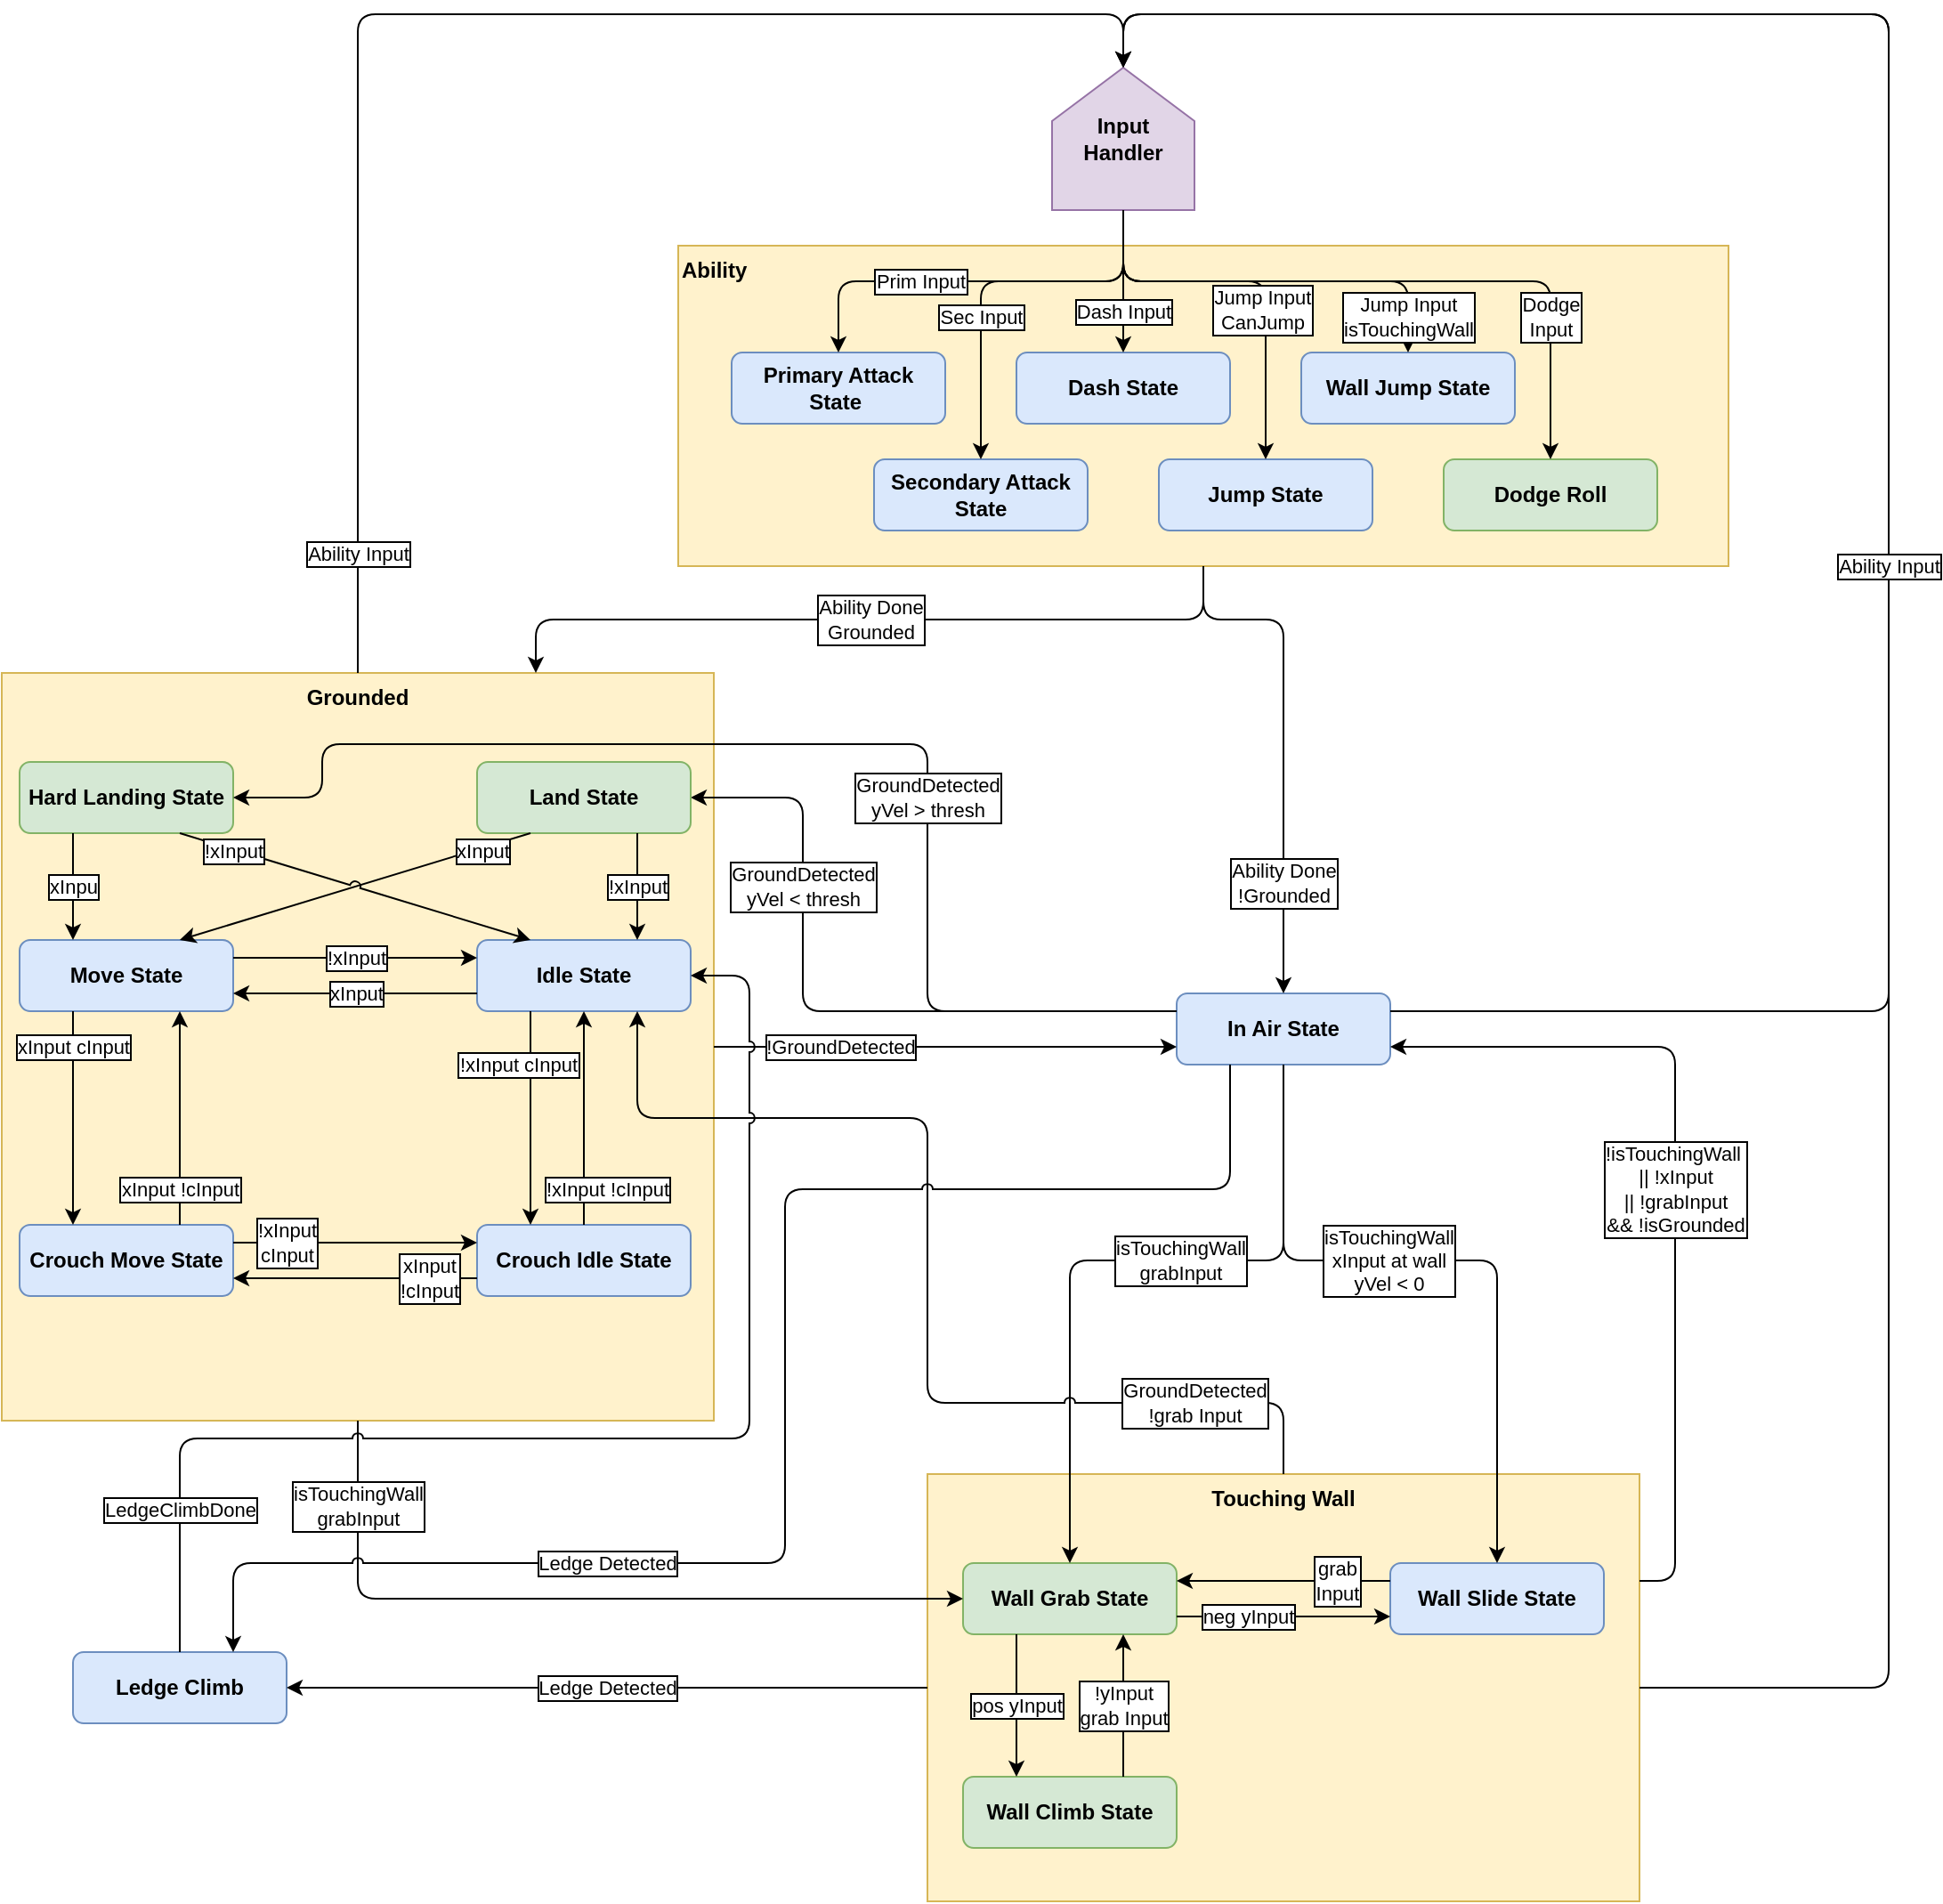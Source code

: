 <mxfile version="14.8.2" type="github" pages="2">
  <diagram id="2fkcVGOvUkkj5CyFWDu6" name="StateMachine">
    <mxGraphModel dx="1022" dy="1594" grid="1" gridSize="10" guides="1" tooltips="1" connect="1" arrows="1" fold="1" page="0" pageScale="1" pageWidth="827" pageHeight="1169" math="0" shadow="0">
      <root>
        <mxCell id="0" />
        <mxCell id="1" parent="0" />
        <mxCell id="2" value="Ability" style="rounded=0;whiteSpace=wrap;html=1;shadow=0;fillColor=#fff2cc;strokeColor=#d6b656;fontStyle=1;verticalAlign=top;align=left;" parent="1" vertex="1">
          <mxGeometry x="820" y="-330" width="590" height="180" as="geometry" />
        </mxCell>
        <mxCell id="3" value="Touching Wall" style="rounded=0;whiteSpace=wrap;html=1;shadow=0;fillColor=#fff2cc;strokeColor=#d6b656;fontStyle=1;verticalAlign=top;" parent="1" vertex="1">
          <mxGeometry x="960" y="360" width="400" height="240" as="geometry" />
        </mxCell>
        <mxCell id="4" value="Grounded" style="rounded=0;whiteSpace=wrap;html=1;shadow=0;fillColor=#fff2cc;strokeColor=#d6b656;fontStyle=1;verticalAlign=top;" parent="1" vertex="1">
          <mxGeometry x="440" y="-90" width="400" height="420" as="geometry" />
        </mxCell>
        <mxCell id="5" value="Move State" style="rounded=1;whiteSpace=wrap;html=1;fillColor=#dae8fc;strokeColor=#6c8ebf;fontStyle=1;verticalAlign=middle;" parent="1" vertex="1">
          <mxGeometry x="450" y="60" width="120" height="40" as="geometry" />
        </mxCell>
        <mxCell id="6" value="Idle State" style="rounded=1;whiteSpace=wrap;html=1;fillColor=#dae8fc;strokeColor=#6c8ebf;fontStyle=1;verticalAlign=middle;" parent="1" vertex="1">
          <mxGeometry x="707" y="60" width="120" height="40" as="geometry" />
        </mxCell>
        <mxCell id="7" value="Jump State" style="rounded=1;whiteSpace=wrap;html=1;fillColor=#dae8fc;strokeColor=#6c8ebf;fontStyle=1;verticalAlign=middle;" parent="1" vertex="1">
          <mxGeometry x="1090" y="-210" width="120" height="40" as="geometry" />
        </mxCell>
        <mxCell id="8" value="In Air State" style="rounded=1;whiteSpace=wrap;html=1;fillColor=#dae8fc;strokeColor=#6c8ebf;fontStyle=1;verticalAlign=middle;" parent="1" vertex="1">
          <mxGeometry x="1100" y="90" width="120" height="40" as="geometry" />
        </mxCell>
        <mxCell id="9" value="Ledge Climb" style="rounded=1;whiteSpace=wrap;html=1;fillColor=#dae8fc;strokeColor=#6c8ebf;fontStyle=1;verticalAlign=middle;" parent="1" vertex="1">
          <mxGeometry x="480" y="460" width="120" height="40" as="geometry" />
        </mxCell>
        <mxCell id="10" value="Dash State&lt;br&gt;" style="rounded=1;whiteSpace=wrap;html=1;fillColor=#dae8fc;strokeColor=#6c8ebf;fontStyle=1;verticalAlign=middle;" parent="1" vertex="1">
          <mxGeometry x="1010" y="-270" width="120" height="40" as="geometry" />
        </mxCell>
        <mxCell id="11" value="Wall Slide State" style="rounded=1;whiteSpace=wrap;html=1;fillColor=#dae8fc;strokeColor=#6c8ebf;fontStyle=1;verticalAlign=middle;" parent="1" vertex="1">
          <mxGeometry x="1220" y="410" width="120" height="40" as="geometry" />
        </mxCell>
        <mxCell id="12" value="Wall Grab State" style="rounded=1;whiteSpace=wrap;html=1;fillColor=#d5e8d4;strokeColor=#82b366;fontStyle=1;verticalAlign=middle;" parent="1" vertex="1">
          <mxGeometry x="980" y="410" width="120" height="40" as="geometry" />
        </mxCell>
        <mxCell id="13" value="Primary Attack State&amp;nbsp;" style="rounded=1;whiteSpace=wrap;html=1;fillColor=#dae8fc;strokeColor=#6c8ebf;fontStyle=1;verticalAlign=middle;" parent="1" vertex="1">
          <mxGeometry x="850" y="-270" width="120" height="40" as="geometry" />
        </mxCell>
        <mxCell id="14" value="Wall Jump State" style="rounded=1;whiteSpace=wrap;html=1;fillColor=#dae8fc;strokeColor=#6c8ebf;fontStyle=1;verticalAlign=middle;" parent="1" vertex="1">
          <mxGeometry x="1170" y="-270.0" width="120" height="40" as="geometry" />
        </mxCell>
        <mxCell id="15" value="Wall Climb State&lt;br&gt;" style="rounded=1;whiteSpace=wrap;html=1;fillColor=#d5e8d4;strokeColor=#82b366;fontStyle=1;verticalAlign=middle;" parent="1" vertex="1">
          <mxGeometry x="980" y="530" width="120" height="40" as="geometry" />
        </mxCell>
        <mxCell id="16" value="Crouch Idle State" style="rounded=1;whiteSpace=wrap;html=1;fillColor=#dae8fc;strokeColor=#6c8ebf;fontStyle=1;verticalAlign=middle;" parent="1" vertex="1">
          <mxGeometry x="707" y="220" width="120" height="40" as="geometry" />
        </mxCell>
        <mxCell id="17" value="Crouch Move State" style="rounded=1;whiteSpace=wrap;html=1;fillColor=#dae8fc;strokeColor=#6c8ebf;fontStyle=1;verticalAlign=middle;" parent="1" vertex="1">
          <mxGeometry x="450" y="220" width="120" height="40" as="geometry" />
        </mxCell>
        <mxCell id="18" value="Hard Landing State" style="rounded=1;whiteSpace=wrap;html=1;fillColor=#d5e8d4;strokeColor=#82b366;fontStyle=1;verticalAlign=middle;" parent="1" vertex="1">
          <mxGeometry x="450" y="-40.0" width="120" height="40" as="geometry" />
        </mxCell>
        <mxCell id="19" value="!xInput&lt;br&gt;" style="endArrow=classic;html=1;labelBorderColor=#000000;jumpStyle=arc;exitX=1;exitY=0.25;exitDx=0;exitDy=0;entryX=0;entryY=0.25;entryDx=0;entryDy=0;" parent="1" source="5" target="6" edge="1">
          <mxGeometry width="50" height="50" relative="1" as="geometry">
            <mxPoint x="450" y="150" as="sourcePoint" />
            <mxPoint x="570" y="150" as="targetPoint" />
          </mxGeometry>
        </mxCell>
        <mxCell id="20" value="xInput" style="endArrow=classic;html=1;labelBorderColor=#000000;jumpStyle=arc;exitX=0;exitY=0.75;exitDx=0;exitDy=0;entryX=1;entryY=0.75;entryDx=0;entryDy=0;" parent="1" source="6" target="5" edge="1">
          <mxGeometry width="50" height="50" relative="1" as="geometry">
            <mxPoint x="480" y="140" as="sourcePoint" />
            <mxPoint x="600" y="140" as="targetPoint" />
          </mxGeometry>
        </mxCell>
        <mxCell id="21" value="xInput cInput" style="endArrow=classic;html=1;labelBorderColor=#000000;jumpStyle=arc;exitX=0.25;exitY=1;exitDx=0;exitDy=0;entryX=0.25;entryY=0;entryDx=0;entryDy=0;" parent="1" source="5" target="17" edge="1">
          <mxGeometry x="-0.667" width="50" height="50" relative="1" as="geometry">
            <mxPoint x="590" y="40" as="sourcePoint" />
            <mxPoint x="710" y="40" as="targetPoint" />
            <mxPoint as="offset" />
          </mxGeometry>
        </mxCell>
        <mxCell id="22" value="xInput !cInput" style="endArrow=classic;html=1;labelBorderColor=#000000;jumpStyle=arc;exitX=0.75;exitY=0;exitDx=0;exitDy=0;entryX=0.75;entryY=1;entryDx=0;entryDy=0;" parent="1" source="17" target="5" edge="1">
          <mxGeometry x="-0.667" width="50" height="50" relative="1" as="geometry">
            <mxPoint x="600" y="150" as="sourcePoint" />
            <mxPoint x="720" y="150" as="targetPoint" />
            <mxPoint as="offset" />
          </mxGeometry>
        </mxCell>
        <mxCell id="23" value="!xInput&lt;br&gt;cInput" style="endArrow=classic;html=1;labelBorderColor=#000000;jumpStyle=arc;exitX=1;exitY=0.25;exitDx=0;exitDy=0;entryX=0;entryY=0.25;entryDx=0;entryDy=0;" parent="1" source="17" target="16" edge="1">
          <mxGeometry x="-0.562" width="50" height="50" relative="1" as="geometry">
            <mxPoint x="650" y="150" as="sourcePoint" />
            <mxPoint x="770" y="150" as="targetPoint" />
            <mxPoint as="offset" />
          </mxGeometry>
        </mxCell>
        <mxCell id="24" value="xInput&lt;br&gt;!cInput" style="endArrow=classic;html=1;labelBorderColor=#000000;jumpStyle=arc;exitX=0;exitY=0.75;exitDx=0;exitDy=0;entryX=1;entryY=0.75;entryDx=0;entryDy=0;" parent="1" source="16" target="17" edge="1">
          <mxGeometry x="-0.606" width="50" height="50" relative="1" as="geometry">
            <mxPoint x="780" y="140" as="sourcePoint" />
            <mxPoint x="569" y="246" as="targetPoint" />
            <mxPoint as="offset" />
          </mxGeometry>
        </mxCell>
        <mxCell id="25" value="!xInput cInput" style="endArrow=classic;html=1;labelBorderColor=#000000;jumpStyle=arc;exitX=0.25;exitY=1;exitDx=0;exitDy=0;entryX=0.25;entryY=0;entryDx=0;entryDy=0;" parent="1" source="6" target="16" edge="1">
          <mxGeometry x="-0.5" y="-7" width="50" height="50" relative="1" as="geometry">
            <mxPoint x="580" y="80" as="sourcePoint" />
            <mxPoint x="740" y="80" as="targetPoint" />
            <mxPoint as="offset" />
          </mxGeometry>
        </mxCell>
        <mxCell id="26" value="!xInput !cInput" style="endArrow=classic;html=1;labelBorderColor=#000000;jumpStyle=arc;exitX=0.5;exitY=0;exitDx=0;exitDy=0;entryX=0.5;entryY=1;entryDx=0;entryDy=0;" parent="1" source="16" target="6" edge="1">
          <mxGeometry x="-0.667" y="-13" width="50" height="50" relative="1" as="geometry">
            <mxPoint x="740" y="100" as="sourcePoint" />
            <mxPoint x="580" y="100" as="targetPoint" />
            <mxPoint as="offset" />
          </mxGeometry>
        </mxCell>
        <mxCell id="27" value="!GroundDetected" style="endArrow=classic;html=1;labelBorderColor=#000000;jumpStyle=arc;entryX=0;entryY=0.75;entryDx=0;entryDy=0;exitX=1;exitY=0.5;exitDx=0;exitDy=0;" parent="1" source="4" target="8" edge="1">
          <mxGeometry x="-0.455" width="50" height="50" relative="1" as="geometry">
            <mxPoint x="860" y="125" as="sourcePoint" />
            <mxPoint x="960" y="120" as="targetPoint" />
            <Array as="points">
              <mxPoint x="900" y="120" />
            </Array>
            <mxPoint as="offset" />
          </mxGeometry>
        </mxCell>
        <mxCell id="28" value="grab&lt;br&gt;Input" style="endArrow=classic;html=1;labelBorderColor=#000000;jumpStyle=arc;" parent="1" edge="1">
          <mxGeometry x="-0.5" width="50" height="50" relative="1" as="geometry">
            <mxPoint x="1220" y="420" as="sourcePoint" />
            <mxPoint x="1100" y="420" as="targetPoint" />
            <mxPoint as="offset" />
          </mxGeometry>
        </mxCell>
        <mxCell id="29" value="neg yInput" style="endArrow=classic;html=1;labelBorderColor=#000000;jumpStyle=arc;entryX=0;entryY=0.75;entryDx=0;entryDy=0;" parent="1" target="11" edge="1">
          <mxGeometry x="-0.333" width="50" height="50" relative="1" as="geometry">
            <mxPoint x="1100" y="440" as="sourcePoint" />
            <mxPoint x="1280" y="430" as="targetPoint" />
            <mxPoint as="offset" />
          </mxGeometry>
        </mxCell>
        <mxCell id="30" value="pos yInput" style="endArrow=classic;html=1;rounded=1;labelBorderColor=#000000;exitX=0.25;exitY=1;exitDx=0;exitDy=0;jumpStyle=arc;entryX=0.25;entryY=0;entryDx=0;entryDy=0;" parent="1" source="12" target="15" edge="1">
          <mxGeometry width="50" height="50" relative="1" as="geometry">
            <mxPoint x="1530" y="480" as="sourcePoint" />
            <mxPoint x="1420" y="480" as="targetPoint" />
          </mxGeometry>
        </mxCell>
        <mxCell id="31" value="!yInput&lt;br&gt;grab Input" style="endArrow=classic;html=1;rounded=1;labelBorderColor=#000000;exitX=0.75;exitY=0;exitDx=0;exitDy=0;jumpStyle=arc;entryX=0.75;entryY=1;entryDx=0;entryDy=0;" parent="1" source="15" target="12" edge="1">
          <mxGeometry width="50" height="50" relative="1" as="geometry">
            <mxPoint x="1370" y="460" as="sourcePoint" />
            <mxPoint x="1260" y="460" as="targetPoint" />
          </mxGeometry>
        </mxCell>
        <mxCell id="32" value="isTouchingWall&lt;br&gt;xInput at wall&lt;br&gt;yVel &amp;lt; 0" style="endArrow=classic;html=1;rounded=1;labelBorderColor=#000000;exitX=0.5;exitY=1;exitDx=0;exitDy=0;jumpStyle=arc;entryX=0.5;entryY=0;entryDx=0;entryDy=0;" parent="1" source="8" target="11" edge="1">
          <mxGeometry x="-0.158" width="50" height="50" relative="1" as="geometry">
            <mxPoint x="1130" y="220" as="sourcePoint" />
            <mxPoint x="1020" y="220" as="targetPoint" />
            <Array as="points">
              <mxPoint x="1160" y="240" />
              <mxPoint x="1280" y="240" />
            </Array>
            <mxPoint as="offset" />
          </mxGeometry>
        </mxCell>
        <mxCell id="33" value="isTouchingWall&lt;br&gt;grabInput" style="endArrow=classic;html=1;rounded=1;labelBorderColor=#000000;exitX=0.5;exitY=1;exitDx=0;exitDy=0;jumpStyle=arc;entryX=0.5;entryY=0;entryDx=0;entryDy=0;" parent="1" source="8" target="12" edge="1">
          <mxGeometry x="-0.158" width="50" height="50" relative="1" as="geometry">
            <mxPoint x="1350" y="220" as="sourcePoint" />
            <mxPoint x="1240" y="220" as="targetPoint" />
            <Array as="points">
              <mxPoint x="1160" y="240" />
              <mxPoint x="1040" y="240" />
            </Array>
            <mxPoint as="offset" />
          </mxGeometry>
        </mxCell>
        <mxCell id="34" value="GroundDetected&lt;br&gt;yVel &amp;lt; thresh" style="endArrow=classic;html=1;rounded=1;labelBorderColor=#000000;exitX=0;exitY=0.25;exitDx=0;exitDy=0;jumpStyle=arc;entryX=1;entryY=0.5;entryDx=0;entryDy=0;" parent="1" source="8" target="40" edge="1">
          <mxGeometry x="0.425" width="50" height="50" relative="1" as="geometry">
            <mxPoint x="1050" y="40" as="sourcePoint" />
            <mxPoint x="840" y="15" as="targetPoint" />
            <Array as="points">
              <mxPoint x="890" y="100" />
              <mxPoint x="890" y="60" />
              <mxPoint x="890" y="-20" />
            </Array>
            <mxPoint as="offset" />
          </mxGeometry>
        </mxCell>
        <mxCell id="35" value="isTouchingWall&lt;br&gt;grabInput" style="endArrow=classic;html=1;rounded=1;labelBorderColor=#000000;exitX=0.5;exitY=1;exitDx=0;exitDy=0;entryX=0;entryY=0.5;entryDx=0;entryDy=0;" parent="1" source="4" target="12" edge="1">
          <mxGeometry x="-0.782" width="50" height="50" relative="1" as="geometry">
            <mxPoint x="600" y="400" as="sourcePoint" />
            <mxPoint x="750" y="400" as="targetPoint" />
            <Array as="points">
              <mxPoint x="640" y="430" />
            </Array>
            <mxPoint as="offset" />
          </mxGeometry>
        </mxCell>
        <mxCell id="36" value="GroundDetected&lt;br&gt;!grab Input" style="endArrow=classic;html=1;rounded=1;labelBorderColor=#000000;exitX=0.5;exitY=0;exitDx=0;exitDy=0;jumpStyle=arc;entryX=0.75;entryY=1;entryDx=0;entryDy=0;" parent="1" source="3" target="6" edge="1">
          <mxGeometry x="-0.711" width="50" height="50" relative="1" as="geometry">
            <mxPoint x="1230" y="290" as="sourcePoint" />
            <mxPoint x="1120" y="290" as="targetPoint" />
            <Array as="points">
              <mxPoint x="1160" y="320" />
              <mxPoint x="960" y="320" />
              <mxPoint x="960" y="160" />
              <mxPoint x="797" y="160" />
            </Array>
            <mxPoint as="offset" />
          </mxGeometry>
        </mxCell>
        <mxCell id="37" value="!isTouchingWall&amp;nbsp;&lt;br&gt;|| !xInput&lt;br&gt;|| !grabInput&lt;br&gt;&amp;amp;&amp;amp; !isGrounded" style="endArrow=classic;html=1;rounded=1;labelBorderColor=#000000;exitX=1;exitY=0.25;exitDx=0;exitDy=0;jumpStyle=arc;entryX=1;entryY=0.75;entryDx=0;entryDy=0;" parent="1" source="3" target="8" edge="1">
          <mxGeometry width="50" height="50" relative="1" as="geometry">
            <mxPoint x="1350" y="160" as="sourcePoint" />
            <mxPoint x="1470" y="190" as="targetPoint" />
            <Array as="points">
              <mxPoint x="1380" y="420" />
              <mxPoint x="1380" y="120" />
            </Array>
          </mxGeometry>
        </mxCell>
        <mxCell id="38" value="Ledge Detected" style="endArrow=classic;html=1;rounded=1;labelBorderColor=#000000;exitX=0;exitY=0.5;exitDx=0;exitDy=0;jumpStyle=arc;entryX=1;entryY=0.5;entryDx=0;entryDy=0;" parent="1" source="3" target="9" edge="1">
          <mxGeometry width="50" height="50" relative="1" as="geometry">
            <mxPoint x="1230" y="480" as="sourcePoint" />
            <mxPoint x="560" y="480" as="targetPoint" />
          </mxGeometry>
        </mxCell>
        <mxCell id="39" value="Ledge Detected" style="endArrow=classic;html=1;rounded=1;labelBorderColor=#000000;exitX=0.25;exitY=1;exitDx=0;exitDy=0;jumpStyle=arc;entryX=0.75;entryY=0;entryDx=0;entryDy=0;" parent="1" source="8" target="9" edge="1">
          <mxGeometry x="0.416" width="50" height="50" relative="1" as="geometry">
            <mxPoint x="1580" y="380" as="sourcePoint" />
            <mxPoint x="1470" y="380" as="targetPoint" />
            <Array as="points">
              <mxPoint x="1130" y="200" />
              <mxPoint x="880" y="200" />
              <mxPoint x="880" y="410" />
              <mxPoint x="570" y="410" />
            </Array>
            <mxPoint as="offset" />
          </mxGeometry>
        </mxCell>
        <mxCell id="40" value="Land State" style="rounded=1;whiteSpace=wrap;html=1;fillColor=#d5e8d4;fontStyle=1;verticalAlign=middle;strokeColor=#82b366;" parent="1" vertex="1">
          <mxGeometry x="707" y="-40.0" width="120" height="40" as="geometry" />
        </mxCell>
        <mxCell id="41" value="GroundDetected&lt;br&gt;yVel &amp;gt; thresh" style="endArrow=classic;html=1;rounded=1;labelBorderColor=#000000;exitX=0;exitY=0.25;exitDx=0;exitDy=0;jumpStyle=arc;entryX=1;entryY=0.5;entryDx=0;entryDy=0;" parent="1" source="8" target="18" edge="1">
          <mxGeometry x="-0.268" width="50" height="50" relative="1" as="geometry">
            <mxPoint x="1110" y="110" as="sourcePoint" />
            <mxPoint x="837" y="-10" as="targetPoint" />
            <Array as="points">
              <mxPoint x="960" y="100" />
              <mxPoint x="960" y="-50" />
              <mxPoint x="620" y="-50" />
              <mxPoint x="620" y="-20" />
            </Array>
            <mxPoint as="offset" />
          </mxGeometry>
        </mxCell>
        <mxCell id="42" value="xInput&lt;br&gt;" style="endArrow=classic;html=1;rounded=1;labelBorderColor=#000000;exitX=0.25;exitY=1;exitDx=0;exitDy=0;jumpStyle=arc;entryX=0.75;entryY=0;entryDx=0;entryDy=0;" parent="1" source="40" target="5" edge="1">
          <mxGeometry x="-0.721" y="2" width="50" height="50" relative="1" as="geometry">
            <mxPoint x="690" y="20" as="sourcePoint" />
            <mxPoint x="580" y="20" as="targetPoint" />
            <mxPoint as="offset" />
          </mxGeometry>
        </mxCell>
        <mxCell id="43" value="!xInput" style="endArrow=classic;html=1;rounded=1;labelBorderColor=#000000;exitX=0.75;exitY=1;exitDx=0;exitDy=0;jumpStyle=arc;entryX=0.75;entryY=0;entryDx=0;entryDy=0;" parent="1" source="40" target="6" edge="1">
          <mxGeometry width="50" height="50" relative="1" as="geometry">
            <mxPoint x="610" y="10" as="sourcePoint" />
            <mxPoint x="500" y="10" as="targetPoint" />
          </mxGeometry>
        </mxCell>
        <mxCell id="44" value="xInpu" style="endArrow=classic;html=1;rounded=1;labelBorderColor=#000000;exitX=0.25;exitY=1;exitDx=0;exitDy=0;jumpStyle=arc;entryX=0.25;entryY=0;entryDx=0;entryDy=0;" parent="1" source="18" target="5" edge="1">
          <mxGeometry width="50" height="50" relative="1" as="geometry">
            <mxPoint x="730" as="sourcePoint" />
            <mxPoint x="620" as="targetPoint" />
          </mxGeometry>
        </mxCell>
        <mxCell id="45" value="!xInput" style="endArrow=classic;html=1;rounded=1;labelBorderColor=#000000;exitX=0.75;exitY=1;exitDx=0;exitDy=0;jumpStyle=arc;entryX=0.25;entryY=0;entryDx=0;entryDy=0;" parent="1" source="18" target="6" edge="1">
          <mxGeometry x="-0.693" y="-1" width="50" height="50" relative="1" as="geometry">
            <mxPoint x="640" y="10" as="sourcePoint" />
            <mxPoint x="530" y="10" as="targetPoint" />
            <mxPoint as="offset" />
          </mxGeometry>
        </mxCell>
        <mxCell id="46" value="" style="endArrow=classic;html=1;rounded=1;labelBorderColor=#000000;jumpStyle=arc;exitX=1;exitY=0.25;exitDx=0;exitDy=0;entryX=0.5;entryY=1;entryDx=0;entryDy=0;" parent="1" source="8" target="49" edge="1">
          <mxGeometry x="1" y="61" width="50" height="50" relative="1" as="geometry">
            <mxPoint x="1240" y="80" as="sourcePoint" />
            <mxPoint x="1530" y="-30" as="targetPoint" />
            <Array as="points">
              <mxPoint x="1500" y="100" />
              <mxPoint x="1500" y="-460" />
              <mxPoint x="1070" y="-460" />
            </Array>
            <mxPoint x="1" y="-10" as="offset" />
          </mxGeometry>
        </mxCell>
        <mxCell id="47" value="Ability Done&lt;br&gt;!Grounded" style="endArrow=classic;html=1;rounded=1;labelBorderColor=#000000;exitX=0.5;exitY=1;exitDx=0;exitDy=0;jumpStyle=arc;entryX=0.5;entryY=0;entryDx=0;entryDy=0;" parent="1" source="2" target="8" edge="1">
          <mxGeometry x="0.565" width="50" height="50" relative="1" as="geometry">
            <mxPoint x="1330" y="40" as="sourcePoint" />
            <mxPoint x="1220" y="40" as="targetPoint" />
            <Array as="points">
              <mxPoint x="1115" y="-120" />
              <mxPoint x="1160" y="-120" />
            </Array>
            <mxPoint as="offset" />
          </mxGeometry>
        </mxCell>
        <mxCell id="48" value="Secondary Attack State" style="rounded=1;whiteSpace=wrap;html=1;fillColor=#dae8fc;strokeColor=#6c8ebf;fontStyle=1;verticalAlign=middle;" parent="1" vertex="1">
          <mxGeometry x="930" y="-210" width="120" height="40" as="geometry" />
        </mxCell>
        <mxCell id="49" value="Input&lt;br&gt;Handler" style="shape=offPageConnector;whiteSpace=wrap;html=1;fillColor=#e1d5e7;strokeColor=#9673a6;fontStyle=1;direction=west;align=center;verticalAlign=middle;" parent="1" vertex="1">
          <mxGeometry x="1030" y="-430" width="80" height="80" as="geometry" />
        </mxCell>
        <mxCell id="50" value="Prim Input" style="endArrow=classic;html=1;rounded=1;labelBorderColor=#000000;exitX=0.5;exitY=0;exitDx=0;exitDy=0;jumpStyle=arc;entryX=0.5;entryY=0;entryDx=0;entryDy=0;" parent="1" source="49" target="13" edge="1">
          <mxGeometry x="0.289" width="50" height="50" relative="1" as="geometry">
            <mxPoint x="790" y="-300" as="sourcePoint" />
            <mxPoint x="680" y="-300" as="targetPoint" />
            <Array as="points">
              <mxPoint x="1070" y="-310" />
              <mxPoint x="910" y="-310" />
            </Array>
            <mxPoint as="offset" />
          </mxGeometry>
        </mxCell>
        <mxCell id="51" value="Sec Input" style="endArrow=classic;html=1;rounded=1;labelBorderColor=#000000;exitX=0.5;exitY=0;exitDx=0;exitDy=0;jumpStyle=arc;entryX=0.5;entryY=0;entryDx=0;entryDy=0;" parent="1" source="49" target="48" edge="1">
          <mxGeometry x="0.273" width="50" height="50" relative="1" as="geometry">
            <mxPoint x="870" y="-190" as="sourcePoint" />
            <mxPoint x="1310" y="-140" as="targetPoint" />
            <Array as="points">
              <mxPoint x="1070" y="-310" />
              <mxPoint x="990" y="-310" />
            </Array>
            <mxPoint as="offset" />
          </mxGeometry>
        </mxCell>
        <mxCell id="52" value="Dash Input" style="endArrow=classic;html=1;rounded=1;labelBorderColor=#000000;exitX=0.5;exitY=0;exitDx=0;exitDy=0;jumpStyle=arc;entryX=0.5;entryY=0;entryDx=0;entryDy=0;" parent="1" source="49" target="10" edge="1">
          <mxGeometry x="0.418" width="50" height="50" relative="1" as="geometry">
            <mxPoint x="840" y="-160" as="sourcePoint" />
            <mxPoint x="1310" y="-90" as="targetPoint" />
            <mxPoint as="offset" />
          </mxGeometry>
        </mxCell>
        <mxCell id="53" value="Jump Input&lt;br&gt;CanJump" style="endArrow=classic;html=1;rounded=1;labelBorderColor=#000000;exitX=0.5;exitY=0;exitDx=0;exitDy=0;jumpStyle=arc;entryX=0.5;entryY=0;entryDx=0;entryDy=0;" parent="1" source="49" target="7" edge="1">
          <mxGeometry x="0.234" y="-2" width="50" height="50" relative="1" as="geometry">
            <mxPoint x="1040" y="-130" as="sourcePoint" />
            <mxPoint x="990" y="-160" as="targetPoint" />
            <Array as="points">
              <mxPoint x="1070" y="-310" />
              <mxPoint x="1150" y="-310" />
            </Array>
            <mxPoint as="offset" />
          </mxGeometry>
        </mxCell>
        <mxCell id="54" value="Jump Input&lt;br&gt;isTouchingWall" style="endArrow=classic;html=1;rounded=1;labelBorderColor=#000000;exitX=0.5;exitY=0;exitDx=0;exitDy=0;jumpStyle=arc;entryX=0.5;entryY=0;entryDx=0;entryDy=0;" parent="1" source="49" target="14" edge="1">
          <mxGeometry x="0.833" width="50" height="50" relative="1" as="geometry">
            <mxPoint x="970" y="-80" as="sourcePoint" />
            <mxPoint x="860" y="-80" as="targetPoint" />
            <Array as="points">
              <mxPoint x="1070" y="-310" />
              <mxPoint x="1230" y="-310" />
            </Array>
            <mxPoint as="offset" />
          </mxGeometry>
        </mxCell>
        <mxCell id="55" value="Ability Input" style="endArrow=classic;html=1;rounded=1;labelBorderColor=#000000;exitX=1;exitY=0.5;exitDx=0;exitDy=0;jumpStyle=arc;entryX=0.5;entryY=1;entryDx=0;entryDy=0;" parent="1" source="3" target="49" edge="1">
          <mxGeometry width="50" height="50" relative="1" as="geometry">
            <mxPoint x="1640" y="160" as="sourcePoint" />
            <mxPoint x="1030" y="-410" as="targetPoint" />
            <Array as="points">
              <mxPoint x="1500" y="480" />
              <mxPoint x="1500" y="-460" />
              <mxPoint x="1070" y="-460" />
            </Array>
          </mxGeometry>
        </mxCell>
        <mxCell id="56" value="Ability Input" style="endArrow=classic;html=1;rounded=1;labelBorderColor=#000000;exitX=0.5;exitY=0;exitDx=0;exitDy=0;jumpStyle=arc;entryX=0.5;entryY=1;entryDx=0;entryDy=0;" parent="1" source="4" target="49" edge="1">
          <mxGeometry x="-0.837" width="50" height="50" relative="1" as="geometry">
            <mxPoint x="850" y="-430" as="sourcePoint" />
            <mxPoint x="990" y="-520" as="targetPoint" />
            <Array as="points">
              <mxPoint x="640" y="-460" />
              <mxPoint x="1070" y="-460" />
            </Array>
            <mxPoint as="offset" />
          </mxGeometry>
        </mxCell>
        <mxCell id="57" value="Ability Done&lt;br&gt;Grounded" style="endArrow=classic;html=1;rounded=1;labelBorderColor=#000000;exitX=0.5;exitY=1;exitDx=0;exitDy=0;jumpStyle=arc;entryX=0.75;entryY=0;entryDx=0;entryDy=0;" parent="1" source="2" target="4" edge="1">
          <mxGeometry width="50" height="50" relative="1" as="geometry">
            <mxPoint x="920" y="-190" as="sourcePoint" />
            <mxPoint x="810" y="-190" as="targetPoint" />
            <Array as="points">
              <mxPoint x="1115" y="-120" />
              <mxPoint x="740" y="-120" />
            </Array>
          </mxGeometry>
        </mxCell>
        <mxCell id="58" value="LedgeClimbDone" style="endArrow=classic;html=1;labelBorderColor=#000000;jumpStyle=arc;exitX=0.5;exitY=0;exitDx=0;exitDy=0;entryX=1;entryY=0.5;entryDx=0;entryDy=0;" parent="1" source="9" target="6" edge="1">
          <mxGeometry x="-0.782" width="50" height="50" relative="1" as="geometry">
            <mxPoint x="483" y="410" as="sourcePoint" />
            <mxPoint x="360" y="370" as="targetPoint" />
            <Array as="points">
              <mxPoint x="540" y="340" />
              <mxPoint x="860" y="340" />
              <mxPoint x="860" y="80" />
            </Array>
            <mxPoint as="offset" />
          </mxGeometry>
        </mxCell>
        <mxCell id="59" value="Dodge Roll" style="rounded=1;whiteSpace=wrap;html=1;fillColor=#d5e8d4;strokeColor=#82b366;fontStyle=1;verticalAlign=middle;" parent="1" vertex="1">
          <mxGeometry x="1250" y="-210" width="120" height="40" as="geometry" />
        </mxCell>
        <mxCell id="60" value="Dodge&lt;br&gt;Input" style="endArrow=classic;html=1;labelBorderColor=#000000;jumpStyle=arc;exitX=0.5;exitY=0;exitDx=0;exitDy=0;entryX=0.5;entryY=0;entryDx=0;entryDy=0;" parent="1" source="49" target="59" edge="1">
          <mxGeometry x="0.579" width="50" height="50" relative="1" as="geometry">
            <mxPoint x="1210" y="-350" as="sourcePoint" />
            <mxPoint x="1330" y="-350" as="targetPoint" />
            <Array as="points">
              <mxPoint x="1070" y="-310" />
              <mxPoint x="1310" y="-310" />
            </Array>
            <mxPoint as="offset" />
          </mxGeometry>
        </mxCell>
      </root>
    </mxGraphModel>
  </diagram>
  <diagram id="a2bIOE7Hb887vJWbLw9C" name="Entity">
    <mxGraphModel dx="1422" dy="794" grid="1" gridSize="10" guides="1" tooltips="1" connect="1" arrows="1" fold="1" page="1" pageScale="1" pageWidth="827" pageHeight="1169" math="0" shadow="0">
      <root>
        <mxCell id="1WXb9xj-Vt37imG8ORWK-0" />
        <mxCell id="1WXb9xj-Vt37imG8ORWK-1" parent="1WXb9xj-Vt37imG8ORWK-0" />
        <mxCell id="4jlZG6eIaV7FU1qFDPMF-2" value="" style="edgeStyle=orthogonalEdgeStyle;rounded=0;orthogonalLoop=1;jettySize=auto;html=1;" parent="1WXb9xj-Vt37imG8ORWK-1" source="4jlZG6eIaV7FU1qFDPMF-0" target="4jlZG6eIaV7FU1qFDPMF-1" edge="1">
          <mxGeometry relative="1" as="geometry" />
        </mxCell>
        <mxCell id="AmOcdOFXmS51wbEoAMeG-1" value="" style="edgeStyle=orthogonalEdgeStyle;rounded=0;orthogonalLoop=1;jettySize=auto;html=1;" parent="1WXb9xj-Vt37imG8ORWK-1" source="4jlZG6eIaV7FU1qFDPMF-0" target="AmOcdOFXmS51wbEoAMeG-0" edge="1">
          <mxGeometry relative="1" as="geometry" />
        </mxCell>
        <mxCell id="4jlZG6eIaV7FU1qFDPMF-0" value="&lt;b&gt;&lt;font style=&quot;font-size: 16px&quot;&gt;Entity&lt;/font&gt;&lt;/b&gt;" style="shape=trapezoid;perimeter=trapezoidPerimeter;whiteSpace=wrap;html=1;fixedSize=1;fillColor=#e1d5e7;strokeColor=#9673a6;" parent="1WXb9xj-Vt37imG8ORWK-1" vertex="1">
          <mxGeometry x="330" y="30" width="120" height="90" as="geometry" />
        </mxCell>
        <mxCell id="4jlZG6eIaV7FU1qFDPMF-1" value="&lt;b&gt;&lt;font style=&quot;font-size: 16px&quot;&gt;Player&lt;/font&gt;&lt;/b&gt;" style="whiteSpace=wrap;html=1;strokeColor=#d6b656;fillColor=#fff2cc;" parent="1WXb9xj-Vt37imG8ORWK-1" vertex="1">
          <mxGeometry x="120" y="220" width="120" height="60" as="geometry" />
        </mxCell>
        <mxCell id="LAaWzTFBQqWZUuBZSHeJ-1" value="" style="edgeStyle=orthogonalEdgeStyle;rounded=0;orthogonalLoop=1;jettySize=auto;html=1;" edge="1" parent="1WXb9xj-Vt37imG8ORWK-1" source="AmOcdOFXmS51wbEoAMeG-0" target="LAaWzTFBQqWZUuBZSHeJ-0">
          <mxGeometry relative="1" as="geometry" />
        </mxCell>
        <mxCell id="LAaWzTFBQqWZUuBZSHeJ-6" value="" style="edgeStyle=orthogonalEdgeStyle;rounded=0;orthogonalLoop=1;jettySize=auto;html=1;" edge="1" parent="1WXb9xj-Vt37imG8ORWK-1" source="AmOcdOFXmS51wbEoAMeG-0" target="LAaWzTFBQqWZUuBZSHeJ-5">
          <mxGeometry relative="1" as="geometry" />
        </mxCell>
        <mxCell id="AmOcdOFXmS51wbEoAMeG-0" value="&lt;font style=&quot;font-size: 16px&quot;&gt;&lt;b&gt;Enemy&lt;/b&gt;&lt;/font&gt;" style="whiteSpace=wrap;html=1;strokeColor=#d6b656;fillColor=#fff2cc;" parent="1WXb9xj-Vt37imG8ORWK-1" vertex="1">
          <mxGeometry x="530" y="220" width="120" height="60" as="geometry" />
        </mxCell>
        <mxCell id="LAaWzTFBQqWZUuBZSHeJ-0" value="Defensive Enemy" style="whiteSpace=wrap;html=1;strokeColor=#d6b656;fillColor=#fff2cc;fontStyle=1;fontSize=15;" vertex="1" parent="1WXb9xj-Vt37imG8ORWK-1">
          <mxGeometry x="390" y="370" width="140" height="80" as="geometry" />
        </mxCell>
        <mxCell id="LAaWzTFBQqWZUuBZSHeJ-5" value="&lt;span style=&quot;font-size: 14px; text-align: left;&quot;&gt;Aggressive Enemy&lt;/span&gt;" style="whiteSpace=wrap;html=1;strokeColor=#d6b656;fillColor=#fff2cc;fontStyle=1;labelBackgroundColor=none;" vertex="1" parent="1WXb9xj-Vt37imG8ORWK-1">
          <mxGeometry x="630" y="370" width="140" height="80" as="geometry" />
        </mxCell>
      </root>
    </mxGraphModel>
  </diagram>
</mxfile>
